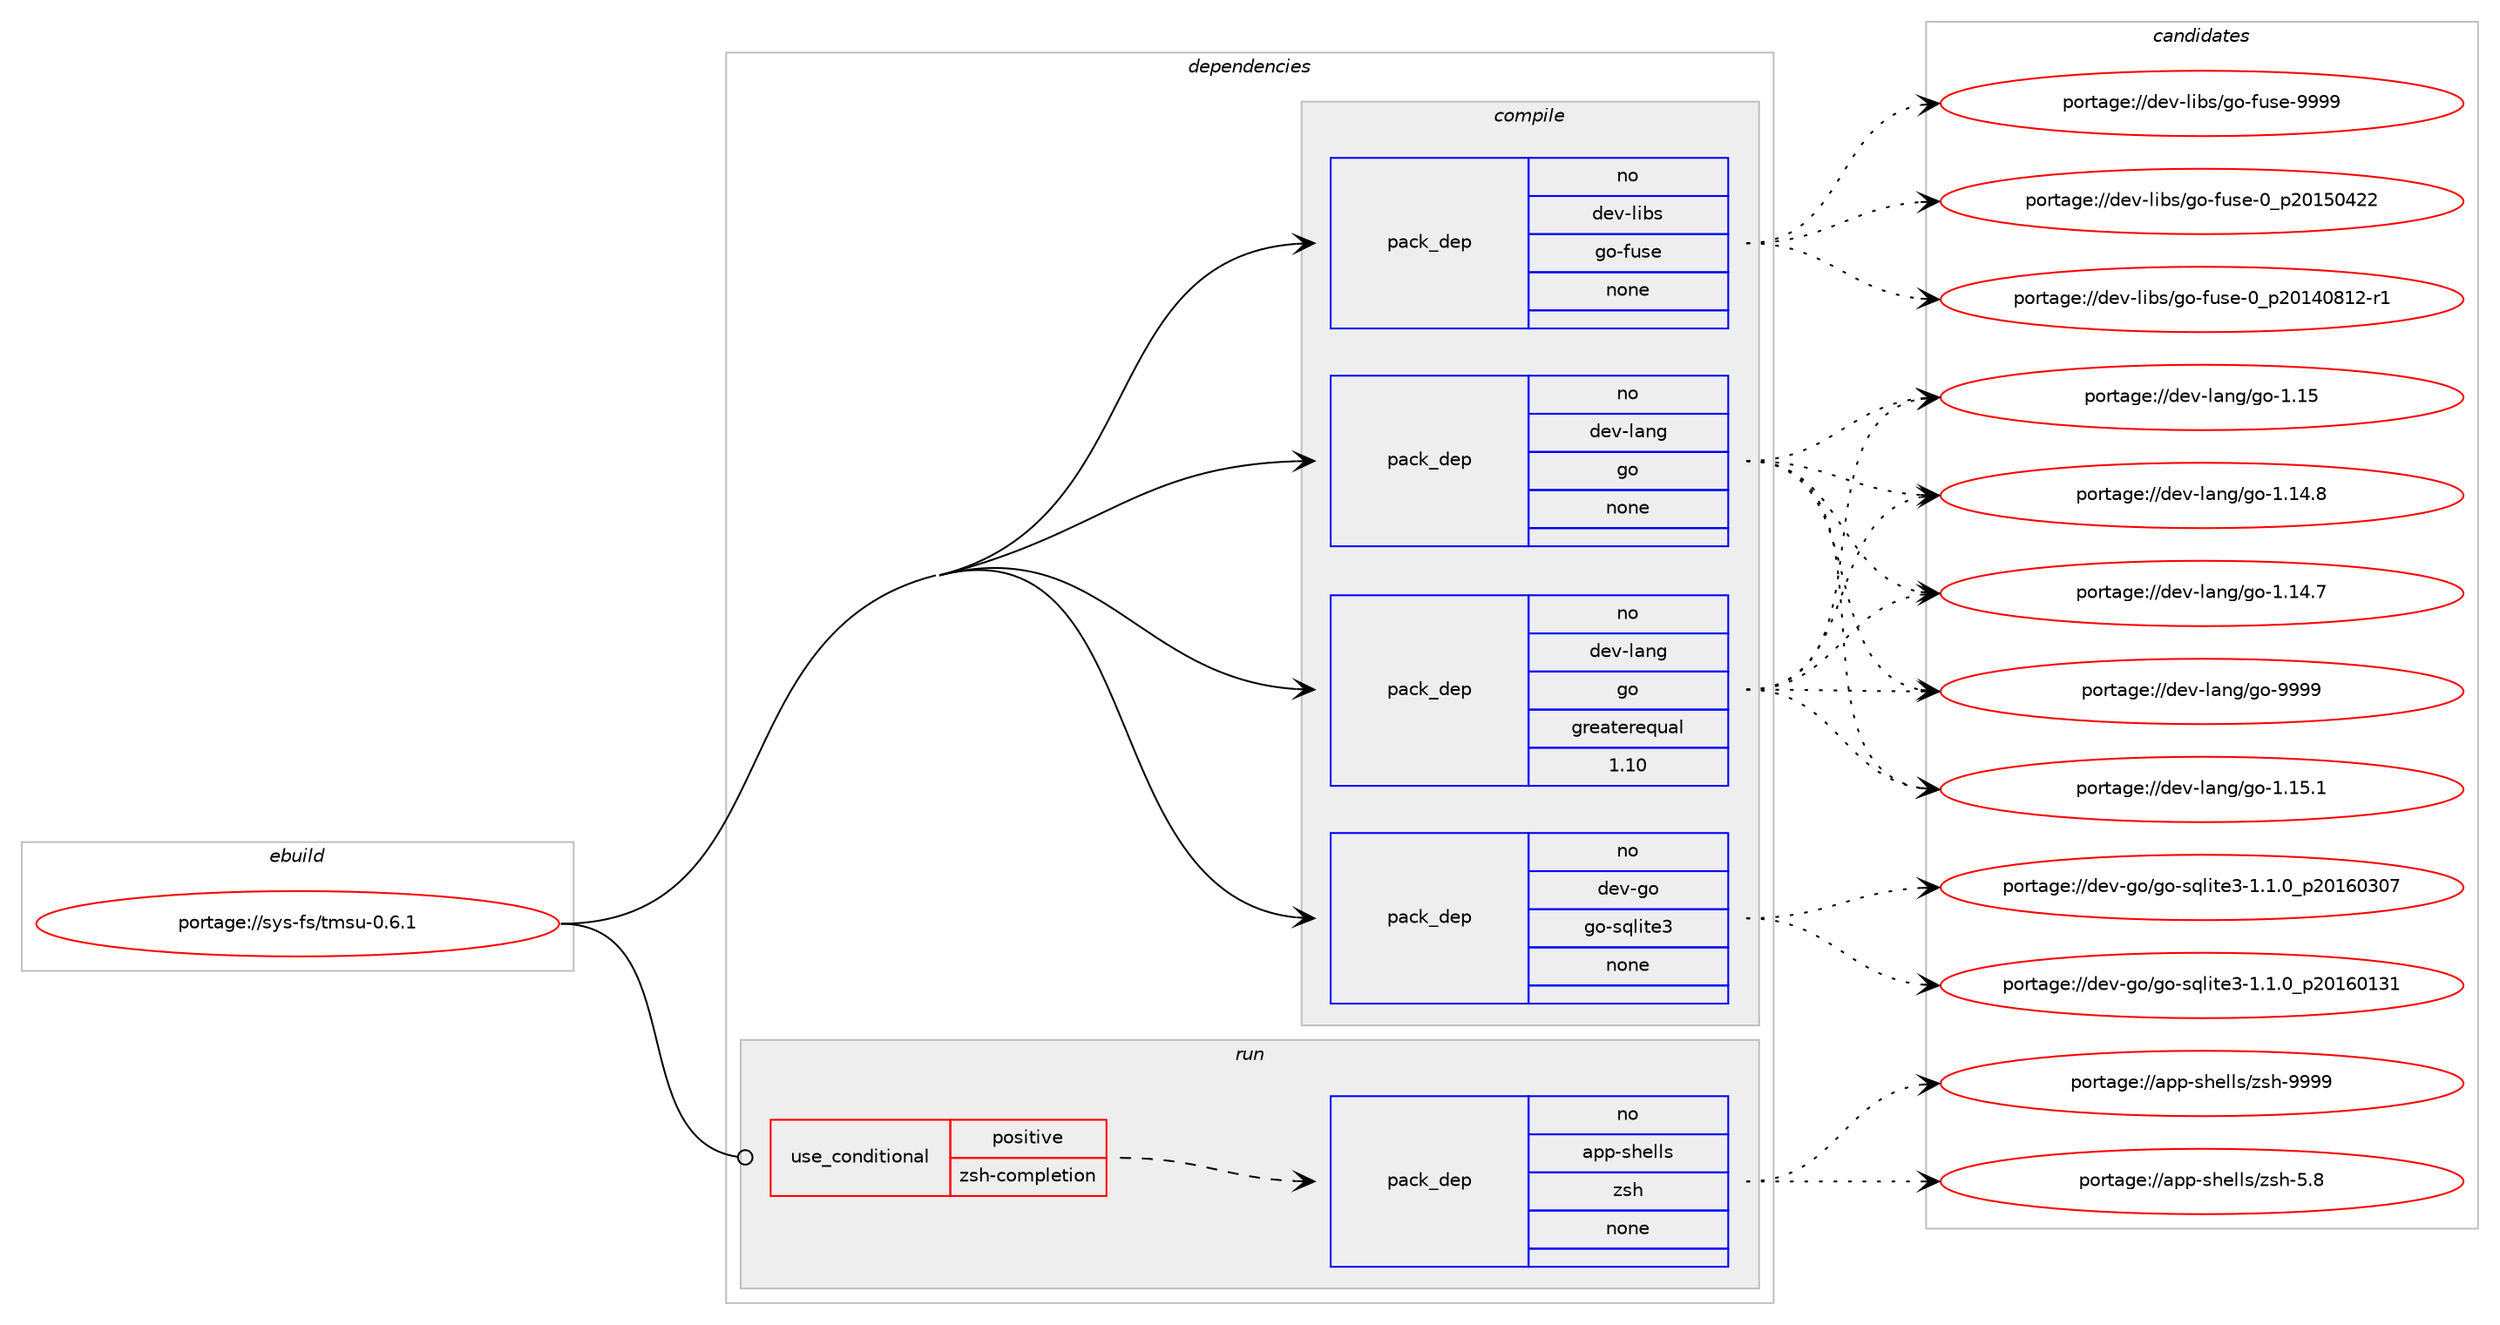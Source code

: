 digraph prolog {

# *************
# Graph options
# *************

newrank=true;
concentrate=true;
compound=true;
graph [rankdir=LR,fontname=Helvetica,fontsize=10,ranksep=1.5];#, ranksep=2.5, nodesep=0.2];
edge  [arrowhead=vee];
node  [fontname=Helvetica,fontsize=10];

# **********
# The ebuild
# **********

subgraph cluster_leftcol {
color=gray;
rank=same;
label=<<i>ebuild</i>>;
id [label="portage://sys-fs/tmsu-0.6.1", color=red, width=4, href="../sys-fs/tmsu-0.6.1.svg"];
}

# ****************
# The dependencies
# ****************

subgraph cluster_midcol {
color=gray;
label=<<i>dependencies</i>>;
subgraph cluster_compile {
fillcolor="#eeeeee";
style=filled;
label=<<i>compile</i>>;
subgraph pack1914 {
dependency2232 [label=<<TABLE BORDER="0" CELLBORDER="1" CELLSPACING="0" CELLPADDING="4" WIDTH="220"><TR><TD ROWSPAN="6" CELLPADDING="30">pack_dep</TD></TR><TR><TD WIDTH="110">no</TD></TR><TR><TD>dev-go</TD></TR><TR><TD>go-sqlite3</TD></TR><TR><TD>none</TD></TR><TR><TD></TD></TR></TABLE>>, shape=none, color=blue];
}
id:e -> dependency2232:w [weight=20,style="solid",arrowhead="vee"];
subgraph pack1915 {
dependency2233 [label=<<TABLE BORDER="0" CELLBORDER="1" CELLSPACING="0" CELLPADDING="4" WIDTH="220"><TR><TD ROWSPAN="6" CELLPADDING="30">pack_dep</TD></TR><TR><TD WIDTH="110">no</TD></TR><TR><TD>dev-lang</TD></TR><TR><TD>go</TD></TR><TR><TD>greaterequal</TD></TR><TR><TD>1.10</TD></TR></TABLE>>, shape=none, color=blue];
}
id:e -> dependency2233:w [weight=20,style="solid",arrowhead="vee"];
subgraph pack1916 {
dependency2234 [label=<<TABLE BORDER="0" CELLBORDER="1" CELLSPACING="0" CELLPADDING="4" WIDTH="220"><TR><TD ROWSPAN="6" CELLPADDING="30">pack_dep</TD></TR><TR><TD WIDTH="110">no</TD></TR><TR><TD>dev-lang</TD></TR><TR><TD>go</TD></TR><TR><TD>none</TD></TR><TR><TD></TD></TR></TABLE>>, shape=none, color=blue];
}
id:e -> dependency2234:w [weight=20,style="solid",arrowhead="vee"];
subgraph pack1917 {
dependency2235 [label=<<TABLE BORDER="0" CELLBORDER="1" CELLSPACING="0" CELLPADDING="4" WIDTH="220"><TR><TD ROWSPAN="6" CELLPADDING="30">pack_dep</TD></TR><TR><TD WIDTH="110">no</TD></TR><TR><TD>dev-libs</TD></TR><TR><TD>go-fuse</TD></TR><TR><TD>none</TD></TR><TR><TD></TD></TR></TABLE>>, shape=none, color=blue];
}
id:e -> dependency2235:w [weight=20,style="solid",arrowhead="vee"];
}
subgraph cluster_compileandrun {
fillcolor="#eeeeee";
style=filled;
label=<<i>compile and run</i>>;
}
subgraph cluster_run {
fillcolor="#eeeeee";
style=filled;
label=<<i>run</i>>;
subgraph cond268 {
dependency2236 [label=<<TABLE BORDER="0" CELLBORDER="1" CELLSPACING="0" CELLPADDING="4"><TR><TD ROWSPAN="3" CELLPADDING="10">use_conditional</TD></TR><TR><TD>positive</TD></TR><TR><TD>zsh-completion</TD></TR></TABLE>>, shape=none, color=red];
subgraph pack1918 {
dependency2237 [label=<<TABLE BORDER="0" CELLBORDER="1" CELLSPACING="0" CELLPADDING="4" WIDTH="220"><TR><TD ROWSPAN="6" CELLPADDING="30">pack_dep</TD></TR><TR><TD WIDTH="110">no</TD></TR><TR><TD>app-shells</TD></TR><TR><TD>zsh</TD></TR><TR><TD>none</TD></TR><TR><TD></TD></TR></TABLE>>, shape=none, color=blue];
}
dependency2236:e -> dependency2237:w [weight=20,style="dashed",arrowhead="vee"];
}
id:e -> dependency2236:w [weight=20,style="solid",arrowhead="odot"];
}
}

# **************
# The candidates
# **************

subgraph cluster_choices {
rank=same;
color=gray;
label=<<i>candidates</i>>;

subgraph choice1914 {
color=black;
nodesep=1;
choice10010111845103111471031114511511310810511610151454946494648951125048495448514855 [label="portage://dev-go/go-sqlite3-1.1.0_p20160307", color=red, width=4,href="../dev-go/go-sqlite3-1.1.0_p20160307.svg"];
choice10010111845103111471031114511511310810511610151454946494648951125048495448495149 [label="portage://dev-go/go-sqlite3-1.1.0_p20160131", color=red, width=4,href="../dev-go/go-sqlite3-1.1.0_p20160131.svg"];
dependency2232:e -> choice10010111845103111471031114511511310810511610151454946494648951125048495448514855:w [style=dotted,weight="100"];
dependency2232:e -> choice10010111845103111471031114511511310810511610151454946494648951125048495448495149:w [style=dotted,weight="100"];
}
subgraph choice1915 {
color=black;
nodesep=1;
choice1001011184510897110103471031114557575757 [label="portage://dev-lang/go-9999", color=red, width=4,href="../dev-lang/go-9999.svg"];
choice10010111845108971101034710311145494649534649 [label="portage://dev-lang/go-1.15.1", color=red, width=4,href="../dev-lang/go-1.15.1.svg"];
choice1001011184510897110103471031114549464953 [label="portage://dev-lang/go-1.15", color=red, width=4,href="../dev-lang/go-1.15.svg"];
choice10010111845108971101034710311145494649524656 [label="portage://dev-lang/go-1.14.8", color=red, width=4,href="../dev-lang/go-1.14.8.svg"];
choice10010111845108971101034710311145494649524655 [label="portage://dev-lang/go-1.14.7", color=red, width=4,href="../dev-lang/go-1.14.7.svg"];
dependency2233:e -> choice1001011184510897110103471031114557575757:w [style=dotted,weight="100"];
dependency2233:e -> choice10010111845108971101034710311145494649534649:w [style=dotted,weight="100"];
dependency2233:e -> choice1001011184510897110103471031114549464953:w [style=dotted,weight="100"];
dependency2233:e -> choice10010111845108971101034710311145494649524656:w [style=dotted,weight="100"];
dependency2233:e -> choice10010111845108971101034710311145494649524655:w [style=dotted,weight="100"];
}
subgraph choice1916 {
color=black;
nodesep=1;
choice1001011184510897110103471031114557575757 [label="portage://dev-lang/go-9999", color=red, width=4,href="../dev-lang/go-9999.svg"];
choice10010111845108971101034710311145494649534649 [label="portage://dev-lang/go-1.15.1", color=red, width=4,href="../dev-lang/go-1.15.1.svg"];
choice1001011184510897110103471031114549464953 [label="portage://dev-lang/go-1.15", color=red, width=4,href="../dev-lang/go-1.15.svg"];
choice10010111845108971101034710311145494649524656 [label="portage://dev-lang/go-1.14.8", color=red, width=4,href="../dev-lang/go-1.14.8.svg"];
choice10010111845108971101034710311145494649524655 [label="portage://dev-lang/go-1.14.7", color=red, width=4,href="../dev-lang/go-1.14.7.svg"];
dependency2234:e -> choice1001011184510897110103471031114557575757:w [style=dotted,weight="100"];
dependency2234:e -> choice10010111845108971101034710311145494649534649:w [style=dotted,weight="100"];
dependency2234:e -> choice1001011184510897110103471031114549464953:w [style=dotted,weight="100"];
dependency2234:e -> choice10010111845108971101034710311145494649524656:w [style=dotted,weight="100"];
dependency2234:e -> choice10010111845108971101034710311145494649524655:w [style=dotted,weight="100"];
}
subgraph choice1917 {
color=black;
nodesep=1;
choice100101118451081059811547103111451021171151014557575757 [label="portage://dev-libs/go-fuse-9999", color=red, width=4,href="../dev-libs/go-fuse-9999.svg"];
choice100101118451081059811547103111451021171151014548951125048495348525050 [label="portage://dev-libs/go-fuse-0_p20150422", color=red, width=4,href="../dev-libs/go-fuse-0_p20150422.svg"];
choice1001011184510810598115471031114510211711510145489511250484952485649504511449 [label="portage://dev-libs/go-fuse-0_p20140812-r1", color=red, width=4,href="../dev-libs/go-fuse-0_p20140812-r1.svg"];
dependency2235:e -> choice100101118451081059811547103111451021171151014557575757:w [style=dotted,weight="100"];
dependency2235:e -> choice100101118451081059811547103111451021171151014548951125048495348525050:w [style=dotted,weight="100"];
dependency2235:e -> choice1001011184510810598115471031114510211711510145489511250484952485649504511449:w [style=dotted,weight="100"];
}
subgraph choice1918 {
color=black;
nodesep=1;
choice9711211245115104101108108115471221151044557575757 [label="portage://app-shells/zsh-9999", color=red, width=4,href="../app-shells/zsh-9999.svg"];
choice97112112451151041011081081154712211510445534656 [label="portage://app-shells/zsh-5.8", color=red, width=4,href="../app-shells/zsh-5.8.svg"];
dependency2237:e -> choice9711211245115104101108108115471221151044557575757:w [style=dotted,weight="100"];
dependency2237:e -> choice97112112451151041011081081154712211510445534656:w [style=dotted,weight="100"];
}
}

}
